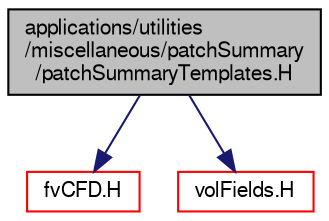 digraph "applications/utilities/miscellaneous/patchSummary/patchSummaryTemplates.H"
{
  bgcolor="transparent";
  edge [fontname="FreeSans",fontsize="10",labelfontname="FreeSans",labelfontsize="10"];
  node [fontname="FreeSans",fontsize="10",shape=record];
  Node0 [label="applications/utilities\l/miscellaneous/patchSummary\l/patchSummaryTemplates.H",height=0.2,width=0.4,color="black", fillcolor="grey75", style="filled", fontcolor="black"];
  Node0 -> Node1 [color="midnightblue",fontsize="10",style="solid",fontname="FreeSans"];
  Node1 [label="fvCFD.H",height=0.2,width=0.4,color="red",URL="$a01232.html"];
  Node0 -> Node330 [color="midnightblue",fontsize="10",style="solid",fontname="FreeSans"];
  Node330 [label="volFields.H",height=0.2,width=0.4,color="red",URL="$a02750.html"];
}
